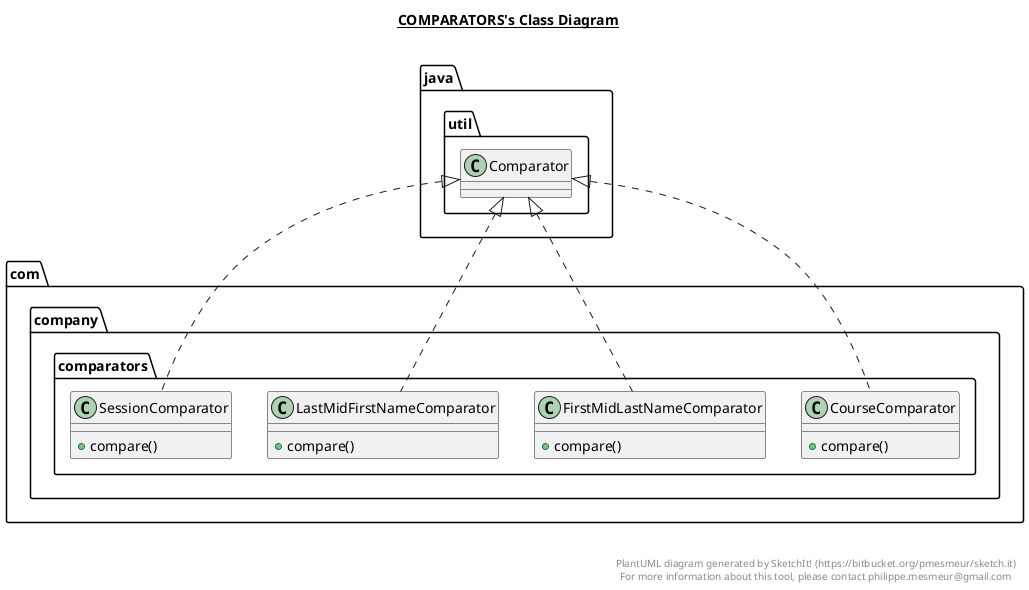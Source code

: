 @startuml

title __COMPARATORS's Class Diagram__\n

  namespace com.company {
    namespace comparators {
      class com.company.comparators.CourseComparator {
          + compare()
      }
    }
  }
  

  namespace com.company {
    namespace comparators {
      class com.company.comparators.FirstMidLastNameComparator {
          + compare()
      }
    }
  }
  

  namespace com.company {
    namespace comparators {
      class com.company.comparators.LastMidFirstNameComparator {
          + compare()
      }
    }
  }
  

  namespace com.company {
    namespace comparators {
      class com.company.comparators.SessionComparator {
          + compare()
      }
    }
  }
  

  com.company.comparators.CourseComparator .up.|> java.util.Comparator
  com.company.comparators.FirstMidLastNameComparator .up.|> java.util.Comparator
  com.company.comparators.LastMidFirstNameComparator .up.|> java.util.Comparator
  com.company.comparators.SessionComparator .up.|> java.util.Comparator


right footer


PlantUML diagram generated by SketchIt! (https://bitbucket.org/pmesmeur/sketch.it)
For more information about this tool, please contact philippe.mesmeur@gmail.com
endfooter

@enduml
